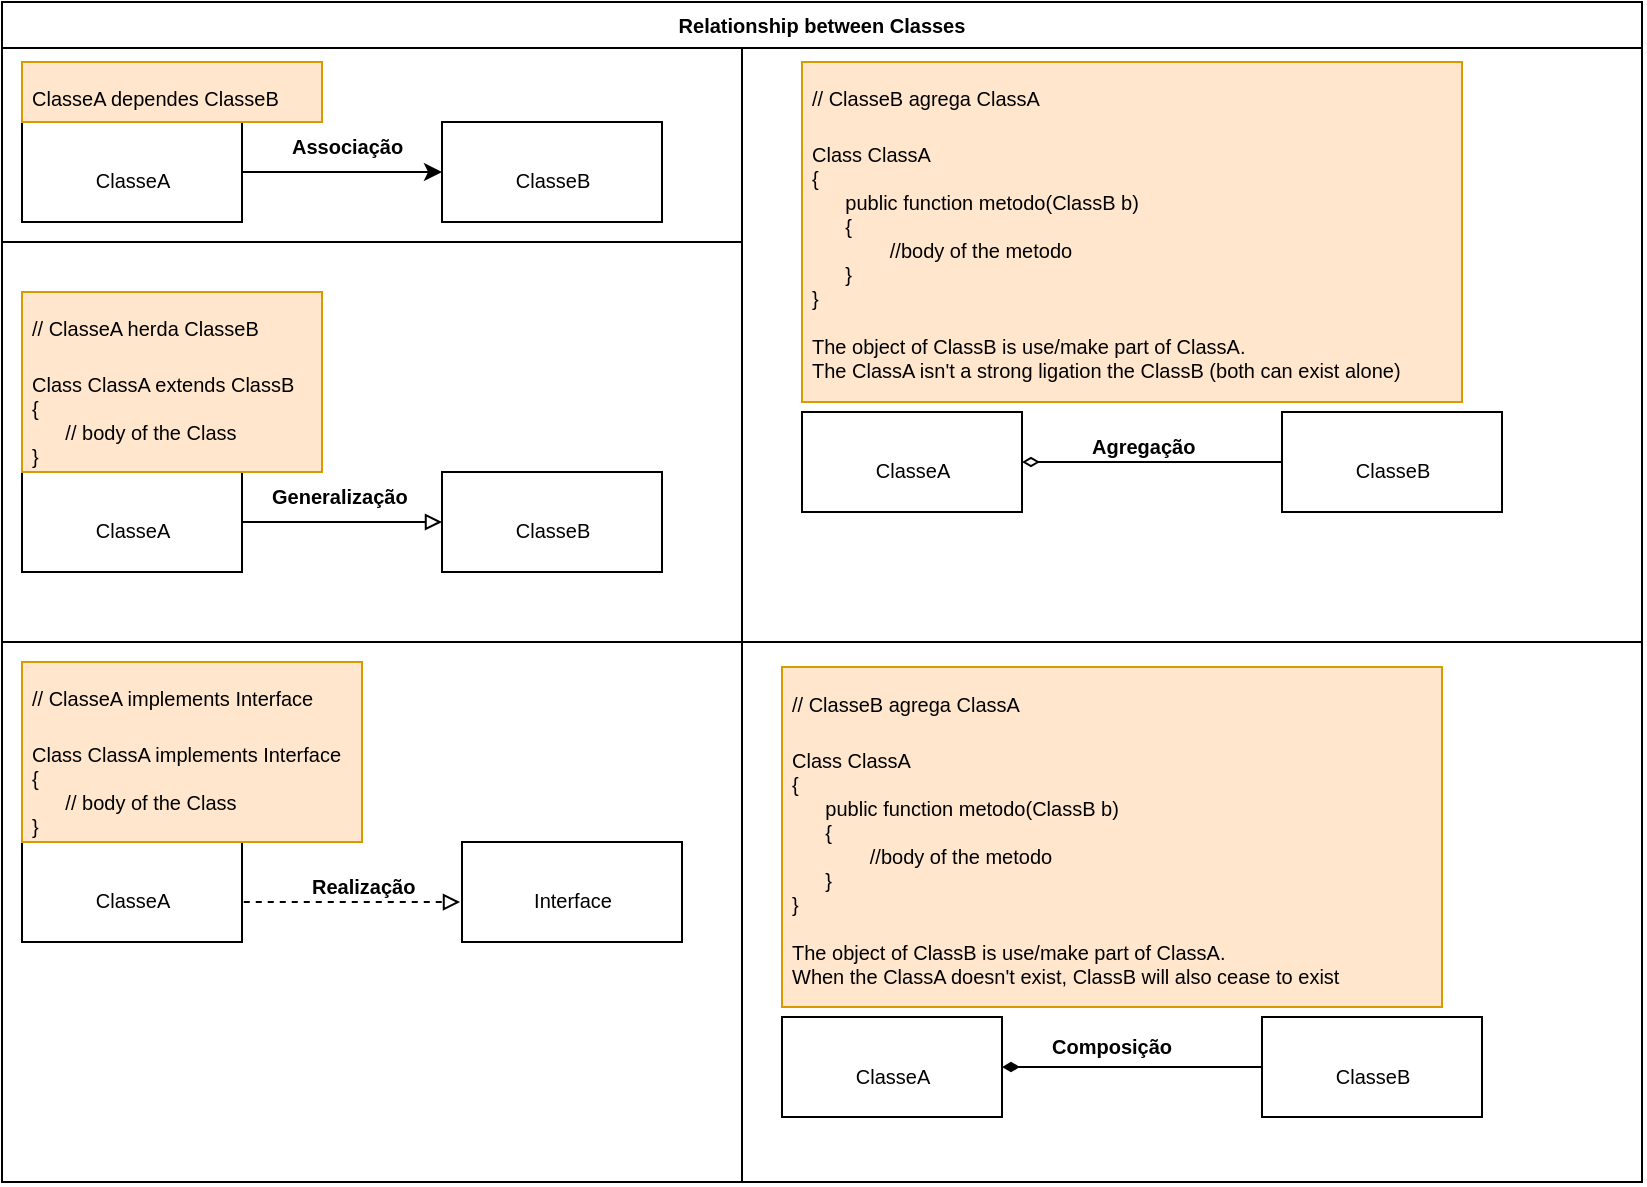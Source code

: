 <mxfile version="18.1.3" type="github">
  <diagram id="C5RBs43oDa-KdzZeNtuy" name="Page-1">
    <mxGraphModel dx="1010" dy="1947" grid="1" gridSize="10" guides="1" tooltips="1" connect="1" arrows="1" fold="1" page="1" pageScale="1" pageWidth="827" pageHeight="1169" math="0" shadow="0">
      <root>
        <mxCell id="WIyWlLk6GJQsqaUBKTNV-0" />
        <mxCell id="WIyWlLk6GJQsqaUBKTNV-1" parent="WIyWlLk6GJQsqaUBKTNV-0" />
        <mxCell id="psp6u7rdGWiTB7MFwA9g-48" value="Relationship between Classes" style="swimlane;fontSize=10;" vertex="1" parent="WIyWlLk6GJQsqaUBKTNV-1">
          <mxGeometry y="-1150" width="820" height="590" as="geometry" />
        </mxCell>
        <mxCell id="psp6u7rdGWiTB7MFwA9g-5" value="" style="endArrow=block;html=1;rounded=0;endFill=0;dashed=1;exitX=1.008;exitY=0.601;exitDx=0;exitDy=0;exitPerimeter=0;entryX=-0.009;entryY=0.601;entryDx=0;entryDy=0;entryPerimeter=0;" edge="1" parent="psp6u7rdGWiTB7MFwA9g-48" source="psp6u7rdGWiTB7MFwA9g-52" target="psp6u7rdGWiTB7MFwA9g-54">
          <mxGeometry width="50" height="50" relative="1" as="geometry">
            <mxPoint x="130.0" y="449.5" as="sourcePoint" />
            <mxPoint x="230" y="449.5" as="targetPoint" />
          </mxGeometry>
        </mxCell>
        <mxCell id="psp6u7rdGWiTB7MFwA9g-7" value="&lt;h1 style=&quot;font-size: 10px;&quot;&gt;Realização&lt;/h1&gt;" style="text;html=1;strokeColor=none;fillColor=none;spacing=5;spacingTop=-20;whiteSpace=wrap;overflow=hidden;rounded=0;" vertex="1" parent="psp6u7rdGWiTB7MFwA9g-48">
          <mxGeometry x="150" y="440" width="70" height="10" as="geometry" />
        </mxCell>
        <mxCell id="psp6u7rdGWiTB7MFwA9g-8" value="" style="endArrow=diamondThin;html=1;rounded=0;endFill=0;exitX=0;exitY=0.5;exitDx=0;exitDy=0;entryX=1;entryY=0.5;entryDx=0;entryDy=0;" edge="1" parent="psp6u7rdGWiTB7MFwA9g-48" source="psp6u7rdGWiTB7MFwA9g-63" target="psp6u7rdGWiTB7MFwA9g-61">
          <mxGeometry width="50" height="50" relative="1" as="geometry">
            <mxPoint x="710" y="195" as="sourcePoint" />
            <mxPoint x="510" y="225" as="targetPoint" />
          </mxGeometry>
        </mxCell>
        <mxCell id="psp6u7rdGWiTB7MFwA9g-9" value="&lt;h1 style=&quot;font-size: 10px;&quot;&gt;Agregação&lt;/h1&gt;" style="text;html=1;strokeColor=none;fillColor=none;spacing=5;spacingTop=-20;whiteSpace=wrap;overflow=hidden;rounded=0;" vertex="1" parent="psp6u7rdGWiTB7MFwA9g-48">
          <mxGeometry x="540" y="220" width="70" height="10" as="geometry" />
        </mxCell>
        <mxCell id="psp6u7rdGWiTB7MFwA9g-10" value="" style="endArrow=diamondThin;html=1;rounded=0;endFill=1;exitX=0;exitY=0.5;exitDx=0;exitDy=0;entryX=1;entryY=0.5;entryDx=0;entryDy=0;" edge="1" parent="psp6u7rdGWiTB7MFwA9g-48" source="psp6u7rdGWiTB7MFwA9g-72" target="psp6u7rdGWiTB7MFwA9g-70">
          <mxGeometry width="50" height="50" relative="1" as="geometry">
            <mxPoint x="250" y="530" as="sourcePoint" />
            <mxPoint x="150" y="530" as="targetPoint" />
          </mxGeometry>
        </mxCell>
        <mxCell id="psp6u7rdGWiTB7MFwA9g-11" value="&lt;h1 style=&quot;font-size: 10px;&quot;&gt;Composição&lt;/h1&gt;" style="text;html=1;strokeColor=none;fillColor=none;spacing=5;spacingTop=-20;whiteSpace=wrap;overflow=hidden;rounded=0;" vertex="1" parent="psp6u7rdGWiTB7MFwA9g-48">
          <mxGeometry x="520" y="520" width="70" height="10" as="geometry" />
        </mxCell>
        <mxCell id="psp6u7rdGWiTB7MFwA9g-12" value="&lt;h1 style=&quot;text-align: left;&quot;&gt;&lt;span style=&quot;font-size: 10px; font-weight: 400;&quot;&gt;ClasseA&lt;/span&gt;&lt;/h1&gt;" style="html=1;fontSize=10;" vertex="1" parent="psp6u7rdGWiTB7MFwA9g-48">
          <mxGeometry x="10" y="60" width="110" height="50" as="geometry" />
        </mxCell>
        <mxCell id="psp6u7rdGWiTB7MFwA9g-16" value="" style="endArrow=classic;html=1;rounded=0;exitX=1;exitY=0.5;exitDx=0;exitDy=0;entryX=0;entryY=0.5;entryDx=0;entryDy=0;" edge="1" parent="psp6u7rdGWiTB7MFwA9g-48" source="psp6u7rdGWiTB7MFwA9g-12" target="psp6u7rdGWiTB7MFwA9g-19">
          <mxGeometry width="50" height="50" relative="1" as="geometry">
            <mxPoint x="170" y="79.71" as="sourcePoint" />
            <mxPoint x="270" y="79.71" as="targetPoint" />
          </mxGeometry>
        </mxCell>
        <mxCell id="psp6u7rdGWiTB7MFwA9g-17" value="&lt;h1 style=&quot;font-size: 10px;&quot;&gt;Associação&lt;/h1&gt;&lt;div&gt;&lt;br&gt;&lt;/div&gt;" style="text;html=1;strokeColor=none;fillColor=none;spacing=5;spacingTop=-20;whiteSpace=wrap;overflow=hidden;rounded=0;" vertex="1" parent="psp6u7rdGWiTB7MFwA9g-48">
          <mxGeometry x="140" y="69.71" width="70" height="10" as="geometry" />
        </mxCell>
        <mxCell id="psp6u7rdGWiTB7MFwA9g-18" style="edgeStyle=none;rounded=0;orthogonalLoop=1;jettySize=auto;html=1;exitX=0.5;exitY=1;exitDx=0;exitDy=0;fontSize=10;endArrow=block;endFill=0;" edge="1" parent="psp6u7rdGWiTB7MFwA9g-48" source="psp6u7rdGWiTB7MFwA9g-17" target="psp6u7rdGWiTB7MFwA9g-17">
          <mxGeometry relative="1" as="geometry" />
        </mxCell>
        <mxCell id="psp6u7rdGWiTB7MFwA9g-19" value="&lt;h1 style=&quot;text-align: left;&quot;&gt;&lt;span style=&quot;font-size: 10px; font-weight: 400;&quot;&gt;ClasseB&lt;/span&gt;&lt;/h1&gt;" style="html=1;fontSize=10;" vertex="1" parent="psp6u7rdGWiTB7MFwA9g-48">
          <mxGeometry x="220" y="60" width="110" height="50" as="geometry" />
        </mxCell>
        <mxCell id="psp6u7rdGWiTB7MFwA9g-24" value="&lt;h1&gt;&lt;span style=&quot;font-size: 10px; font-weight: 400;&quot;&gt;ClasseA dependes ClasseB&lt;/span&gt;&lt;/h1&gt;" style="text;html=1;strokeColor=#d79b00;fillColor=#ffe6cc;spacing=5;spacingTop=-20;whiteSpace=wrap;overflow=hidden;rounded=0;fontSize=10;" vertex="1" parent="psp6u7rdGWiTB7MFwA9g-48">
          <mxGeometry x="10" y="30" width="150" height="30" as="geometry" />
        </mxCell>
        <mxCell id="psp6u7rdGWiTB7MFwA9g-38" value="&lt;h1 style=&quot;text-align: left;&quot;&gt;&lt;span style=&quot;font-size: 10px; font-weight: 400;&quot;&gt;ClasseA&lt;/span&gt;&lt;/h1&gt;" style="html=1;fontSize=10;" vertex="1" parent="psp6u7rdGWiTB7MFwA9g-48">
          <mxGeometry x="10" y="235" width="110" height="50" as="geometry" />
        </mxCell>
        <mxCell id="psp6u7rdGWiTB7MFwA9g-41" style="edgeStyle=none;rounded=0;orthogonalLoop=1;jettySize=auto;html=1;exitX=0.5;exitY=1;exitDx=0;exitDy=0;fontSize=10;endArrow=block;endFill=0;" edge="1" parent="psp6u7rdGWiTB7MFwA9g-48">
          <mxGeometry relative="1" as="geometry">
            <mxPoint x="175" y="254.71" as="sourcePoint" />
            <mxPoint x="175" y="254.71" as="targetPoint" />
          </mxGeometry>
        </mxCell>
        <mxCell id="psp6u7rdGWiTB7MFwA9g-42" value="&lt;h1 style=&quot;text-align: left;&quot;&gt;&lt;span style=&quot;font-size: 10px; font-weight: 400;&quot;&gt;ClasseB&lt;/span&gt;&lt;/h1&gt;" style="html=1;fontSize=10;" vertex="1" parent="psp6u7rdGWiTB7MFwA9g-48">
          <mxGeometry x="220" y="235" width="110" height="50" as="geometry" />
        </mxCell>
        <mxCell id="psp6u7rdGWiTB7MFwA9g-0" value="" style="endArrow=block;html=1;rounded=0;endFill=0;exitX=1;exitY=0.5;exitDx=0;exitDy=0;entryX=0;entryY=0.5;entryDx=0;entryDy=0;" edge="1" parent="psp6u7rdGWiTB7MFwA9g-48" source="psp6u7rdGWiTB7MFwA9g-38" target="psp6u7rdGWiTB7MFwA9g-42">
          <mxGeometry width="50" height="50" relative="1" as="geometry">
            <mxPoint x="130" y="259.71" as="sourcePoint" />
            <mxPoint x="230" y="259.71" as="targetPoint" />
          </mxGeometry>
        </mxCell>
        <mxCell id="psp6u7rdGWiTB7MFwA9g-43" value="&lt;h1&gt;&lt;span style=&quot;font-size: 10px; font-weight: 400;&quot;&gt;// ClasseA herda ClasseB&lt;/span&gt;&lt;/h1&gt;&lt;div&gt;&lt;span style=&quot;font-size: 10px; font-weight: 400;&quot;&gt;Class ClassA extends ClassB&lt;/span&gt;&lt;/div&gt;&lt;div&gt;&lt;span style=&quot;font-size: 10px; font-weight: 400;&quot;&gt;{&lt;/span&gt;&lt;/div&gt;&lt;div&gt;&lt;span style=&quot;font-size: 10px; font-weight: 400;&quot;&gt;&amp;nbsp; &amp;nbsp; &amp;nbsp; // body of the Class&lt;/span&gt;&lt;/div&gt;&lt;div&gt;&lt;span style=&quot;font-size: 10px; font-weight: 400;&quot;&gt;}&lt;/span&gt;&lt;/div&gt;" style="text;html=1;strokeColor=#d79b00;fillColor=#ffe6cc;spacing=5;spacingTop=-20;whiteSpace=wrap;overflow=hidden;rounded=0;fontSize=10;" vertex="1" parent="psp6u7rdGWiTB7MFwA9g-48">
          <mxGeometry x="10" y="145" width="150" height="90" as="geometry" />
        </mxCell>
        <mxCell id="psp6u7rdGWiTB7MFwA9g-44" value="&lt;h1 style=&quot;font-size: 10px;&quot;&gt;Generalização&lt;/h1&gt;" style="text;html=1;strokeColor=none;fillColor=none;spacing=5;spacingTop=-20;whiteSpace=wrap;overflow=hidden;rounded=0;" vertex="1" parent="psp6u7rdGWiTB7MFwA9g-48">
          <mxGeometry x="130" y="245" width="80" height="10" as="geometry" />
        </mxCell>
        <mxCell id="psp6u7rdGWiTB7MFwA9g-50" value="" style="endArrow=none;html=1;rounded=0;fontSize=10;" edge="1" parent="psp6u7rdGWiTB7MFwA9g-48">
          <mxGeometry width="50" height="50" relative="1" as="geometry">
            <mxPoint y="320" as="sourcePoint" />
            <mxPoint x="820" y="320" as="targetPoint" />
          </mxGeometry>
        </mxCell>
        <mxCell id="psp6u7rdGWiTB7MFwA9g-51" value="" style="endArrow=none;html=1;rounded=0;fontSize=10;" edge="1" parent="psp6u7rdGWiTB7MFwA9g-48">
          <mxGeometry width="50" height="50" relative="1" as="geometry">
            <mxPoint x="370" y="320" as="sourcePoint" />
            <mxPoint x="370" y="23" as="targetPoint" />
          </mxGeometry>
        </mxCell>
        <mxCell id="psp6u7rdGWiTB7MFwA9g-52" value="&lt;h1 style=&quot;text-align: left;&quot;&gt;&lt;span style=&quot;font-size: 10px; font-weight: 400;&quot;&gt;ClasseA&lt;/span&gt;&lt;/h1&gt;" style="html=1;fontSize=10;" vertex="1" parent="psp6u7rdGWiTB7MFwA9g-48">
          <mxGeometry x="10" y="420" width="110" height="50" as="geometry" />
        </mxCell>
        <mxCell id="psp6u7rdGWiTB7MFwA9g-53" style="edgeStyle=none;rounded=0;orthogonalLoop=1;jettySize=auto;html=1;exitX=0.5;exitY=1;exitDx=0;exitDy=0;fontSize=10;endArrow=block;endFill=0;" edge="1" parent="psp6u7rdGWiTB7MFwA9g-48">
          <mxGeometry relative="1" as="geometry">
            <mxPoint x="175" y="439.71" as="sourcePoint" />
            <mxPoint x="175" y="439.71" as="targetPoint" />
          </mxGeometry>
        </mxCell>
        <mxCell id="psp6u7rdGWiTB7MFwA9g-54" value="&lt;h1 style=&quot;text-align: left;&quot;&gt;&lt;span style=&quot;font-size: 10px; font-weight: 400;&quot;&gt;Interface&lt;/span&gt;&lt;/h1&gt;" style="html=1;fontSize=10;" vertex="1" parent="psp6u7rdGWiTB7MFwA9g-48">
          <mxGeometry x="230" y="420" width="110" height="50" as="geometry" />
        </mxCell>
        <mxCell id="psp6u7rdGWiTB7MFwA9g-56" value="&lt;h1&gt;&lt;span style=&quot;font-size: 10px; font-weight: 400;&quot;&gt;// ClasseA implements Interface&lt;/span&gt;&lt;/h1&gt;&lt;div&gt;&lt;span style=&quot;font-size: 10px; font-weight: 400;&quot;&gt;Class ClassA implements Interface&lt;/span&gt;&lt;/div&gt;&lt;div&gt;&lt;span style=&quot;font-size: 10px; font-weight: 400;&quot;&gt;{&lt;/span&gt;&lt;/div&gt;&lt;div&gt;&lt;span style=&quot;font-size: 10px; font-weight: 400;&quot;&gt;&amp;nbsp; &amp;nbsp; &amp;nbsp; // body of the Class&lt;/span&gt;&lt;/div&gt;&lt;div&gt;&lt;span style=&quot;font-size: 10px; font-weight: 400;&quot;&gt;}&lt;/span&gt;&lt;/div&gt;" style="text;html=1;strokeColor=#d79b00;fillColor=#ffe6cc;spacing=5;spacingTop=-20;whiteSpace=wrap;overflow=hidden;rounded=0;fontSize=10;" vertex="1" parent="psp6u7rdGWiTB7MFwA9g-48">
          <mxGeometry x="10" y="330" width="170" height="90" as="geometry" />
        </mxCell>
        <mxCell id="psp6u7rdGWiTB7MFwA9g-61" value="&lt;h1 style=&quot;text-align: left;&quot;&gt;&lt;span style=&quot;font-size: 10px; font-weight: 400;&quot;&gt;ClasseA&lt;/span&gt;&lt;/h1&gt;" style="html=1;fontSize=10;" vertex="1" parent="psp6u7rdGWiTB7MFwA9g-48">
          <mxGeometry x="400" y="205" width="110" height="50" as="geometry" />
        </mxCell>
        <mxCell id="psp6u7rdGWiTB7MFwA9g-62" style="edgeStyle=none;rounded=0;orthogonalLoop=1;jettySize=auto;html=1;exitX=0.5;exitY=1;exitDx=0;exitDy=0;fontSize=10;endArrow=block;endFill=0;" edge="1" parent="psp6u7rdGWiTB7MFwA9g-48">
          <mxGeometry relative="1" as="geometry">
            <mxPoint x="565.0" y="214.71" as="sourcePoint" />
            <mxPoint x="565.0" y="214.71" as="targetPoint" />
          </mxGeometry>
        </mxCell>
        <mxCell id="psp6u7rdGWiTB7MFwA9g-63" value="&lt;h1 style=&quot;text-align: left;&quot;&gt;&lt;span style=&quot;font-size: 10px; font-weight: 400;&quot;&gt;ClasseB&lt;/span&gt;&lt;/h1&gt;" style="html=1;fontSize=10;" vertex="1" parent="psp6u7rdGWiTB7MFwA9g-48">
          <mxGeometry x="640" y="205" width="110" height="50" as="geometry" />
        </mxCell>
        <mxCell id="psp6u7rdGWiTB7MFwA9g-64" value="&lt;h1&gt;&lt;span style=&quot;font-size: 10px; font-weight: 400;&quot;&gt;// ClasseB agrega ClassA&lt;/span&gt;&lt;/h1&gt;&lt;div&gt;&lt;span style=&quot;font-size: 10px; font-weight: 400;&quot;&gt;Class ClassA&amp;nbsp;&lt;/span&gt;&lt;/div&gt;&lt;div&gt;&lt;span style=&quot;font-size: 10px; font-weight: 400;&quot;&gt;{&lt;/span&gt;&lt;/div&gt;&lt;div&gt;&lt;span style=&quot;font-size: 10px; font-weight: 400;&quot;&gt;&amp;nbsp; &amp;nbsp; &amp;nbsp; public function metodo(ClassB b)&lt;/span&gt;&lt;/div&gt;&lt;div&gt;&lt;span style=&quot;font-size: 10px; font-weight: 400;&quot;&gt;&amp;nbsp; &amp;nbsp; &amp;nbsp; {&lt;/span&gt;&lt;/div&gt;&lt;div&gt;&lt;span style=&quot;font-size: 10px; font-weight: 400;&quot;&gt;&amp;nbsp; &amp;nbsp; &amp;nbsp; &amp;nbsp; &amp;nbsp; &amp;nbsp; &amp;nbsp; //body of the metodo&lt;/span&gt;&lt;/div&gt;&lt;div&gt;&lt;span style=&quot;font-size: 10px; font-weight: 400;&quot;&gt;&amp;nbsp; &amp;nbsp; &amp;nbsp; }&lt;/span&gt;&lt;/div&gt;&lt;div&gt;&lt;span style=&quot;font-size: 10px; font-weight: 400;&quot;&gt;}&lt;/span&gt;&lt;/div&gt;&lt;div&gt;&lt;span style=&quot;font-size: 10px; font-weight: 400;&quot;&gt;&lt;br&gt;&lt;/span&gt;&lt;/div&gt;&lt;div&gt;The object of ClassB is use/make part of ClassA.&lt;/div&gt;&lt;div&gt;The ClassA isn&#39;t a strong ligation the ClassB (both can exist alone)&lt;/div&gt;" style="text;html=1;strokeColor=#d79b00;fillColor=#ffe6cc;spacing=5;spacingTop=-20;whiteSpace=wrap;overflow=hidden;rounded=0;fontSize=10;" vertex="1" parent="psp6u7rdGWiTB7MFwA9g-48">
          <mxGeometry x="400" y="30" width="330" height="170" as="geometry" />
        </mxCell>
        <mxCell id="psp6u7rdGWiTB7MFwA9g-70" value="&lt;h1 style=&quot;text-align: left;&quot;&gt;&lt;span style=&quot;font-size: 10px; font-weight: 400;&quot;&gt;ClasseA&lt;/span&gt;&lt;/h1&gt;" style="html=1;fontSize=10;" vertex="1" parent="psp6u7rdGWiTB7MFwA9g-48">
          <mxGeometry x="390" y="507.5" width="110" height="50" as="geometry" />
        </mxCell>
        <mxCell id="psp6u7rdGWiTB7MFwA9g-71" style="edgeStyle=none;rounded=0;orthogonalLoop=1;jettySize=auto;html=1;exitX=0.5;exitY=1;exitDx=0;exitDy=0;fontSize=10;endArrow=block;endFill=0;" edge="1" parent="psp6u7rdGWiTB7MFwA9g-48">
          <mxGeometry relative="1" as="geometry">
            <mxPoint x="555" y="517.21" as="sourcePoint" />
            <mxPoint x="555" y="517.21" as="targetPoint" />
          </mxGeometry>
        </mxCell>
        <mxCell id="psp6u7rdGWiTB7MFwA9g-72" value="&lt;h1 style=&quot;text-align: left;&quot;&gt;&lt;span style=&quot;font-size: 10px; font-weight: 400;&quot;&gt;ClasseB&lt;/span&gt;&lt;/h1&gt;" style="html=1;fontSize=10;" vertex="1" parent="psp6u7rdGWiTB7MFwA9g-48">
          <mxGeometry x="630" y="507.5" width="110" height="50" as="geometry" />
        </mxCell>
        <mxCell id="psp6u7rdGWiTB7MFwA9g-73" value="&lt;h1&gt;&lt;span style=&quot;font-size: 10px; font-weight: 400;&quot;&gt;// ClasseB agrega ClassA&lt;/span&gt;&lt;/h1&gt;&lt;div&gt;&lt;span style=&quot;font-size: 10px; font-weight: 400;&quot;&gt;Class ClassA&amp;nbsp;&lt;/span&gt;&lt;/div&gt;&lt;div&gt;&lt;span style=&quot;font-size: 10px; font-weight: 400;&quot;&gt;{&lt;/span&gt;&lt;/div&gt;&lt;div&gt;&lt;span style=&quot;font-size: 10px; font-weight: 400;&quot;&gt;&amp;nbsp; &amp;nbsp; &amp;nbsp; public function metodo(ClassB b)&lt;/span&gt;&lt;/div&gt;&lt;div&gt;&lt;span style=&quot;font-size: 10px; font-weight: 400;&quot;&gt;&amp;nbsp; &amp;nbsp; &amp;nbsp; {&lt;/span&gt;&lt;/div&gt;&lt;div&gt;&lt;span style=&quot;font-size: 10px; font-weight: 400;&quot;&gt;&amp;nbsp; &amp;nbsp; &amp;nbsp; &amp;nbsp; &amp;nbsp; &amp;nbsp; &amp;nbsp; //body of the metodo&lt;/span&gt;&lt;/div&gt;&lt;div&gt;&lt;span style=&quot;font-size: 10px; font-weight: 400;&quot;&gt;&amp;nbsp; &amp;nbsp; &amp;nbsp; }&lt;/span&gt;&lt;/div&gt;&lt;div&gt;&lt;span style=&quot;font-size: 10px; font-weight: 400;&quot;&gt;}&lt;/span&gt;&lt;/div&gt;&lt;div&gt;&lt;span style=&quot;font-size: 10px; font-weight: 400;&quot;&gt;&lt;br&gt;&lt;/span&gt;&lt;/div&gt;&lt;div&gt;The object of ClassB is use/make part of ClassA.&lt;/div&gt;&lt;div&gt;When the ClassA doesn&#39;t exist, ClassB will also cease to exist&lt;/div&gt;" style="text;html=1;strokeColor=#d79b00;fillColor=#ffe6cc;spacing=5;spacingTop=-20;whiteSpace=wrap;overflow=hidden;rounded=0;fontSize=10;" vertex="1" parent="psp6u7rdGWiTB7MFwA9g-48">
          <mxGeometry x="390" y="332.5" width="330" height="170" as="geometry" />
        </mxCell>
        <mxCell id="psp6u7rdGWiTB7MFwA9g-49" value="" style="endArrow=none;html=1;rounded=0;fontSize=10;" edge="1" parent="WIyWlLk6GJQsqaUBKTNV-1">
          <mxGeometry width="50" height="50" relative="1" as="geometry">
            <mxPoint y="-1030" as="sourcePoint" />
            <mxPoint x="370" y="-1030" as="targetPoint" />
          </mxGeometry>
        </mxCell>
        <mxCell id="psp6u7rdGWiTB7MFwA9g-67" value="" style="endArrow=none;html=1;rounded=0;fontSize=10;" edge="1" parent="WIyWlLk6GJQsqaUBKTNV-1">
          <mxGeometry width="50" height="50" relative="1" as="geometry">
            <mxPoint x="370" y="-560" as="sourcePoint" />
            <mxPoint x="370" y="-830" as="targetPoint" />
          </mxGeometry>
        </mxCell>
      </root>
    </mxGraphModel>
  </diagram>
</mxfile>
